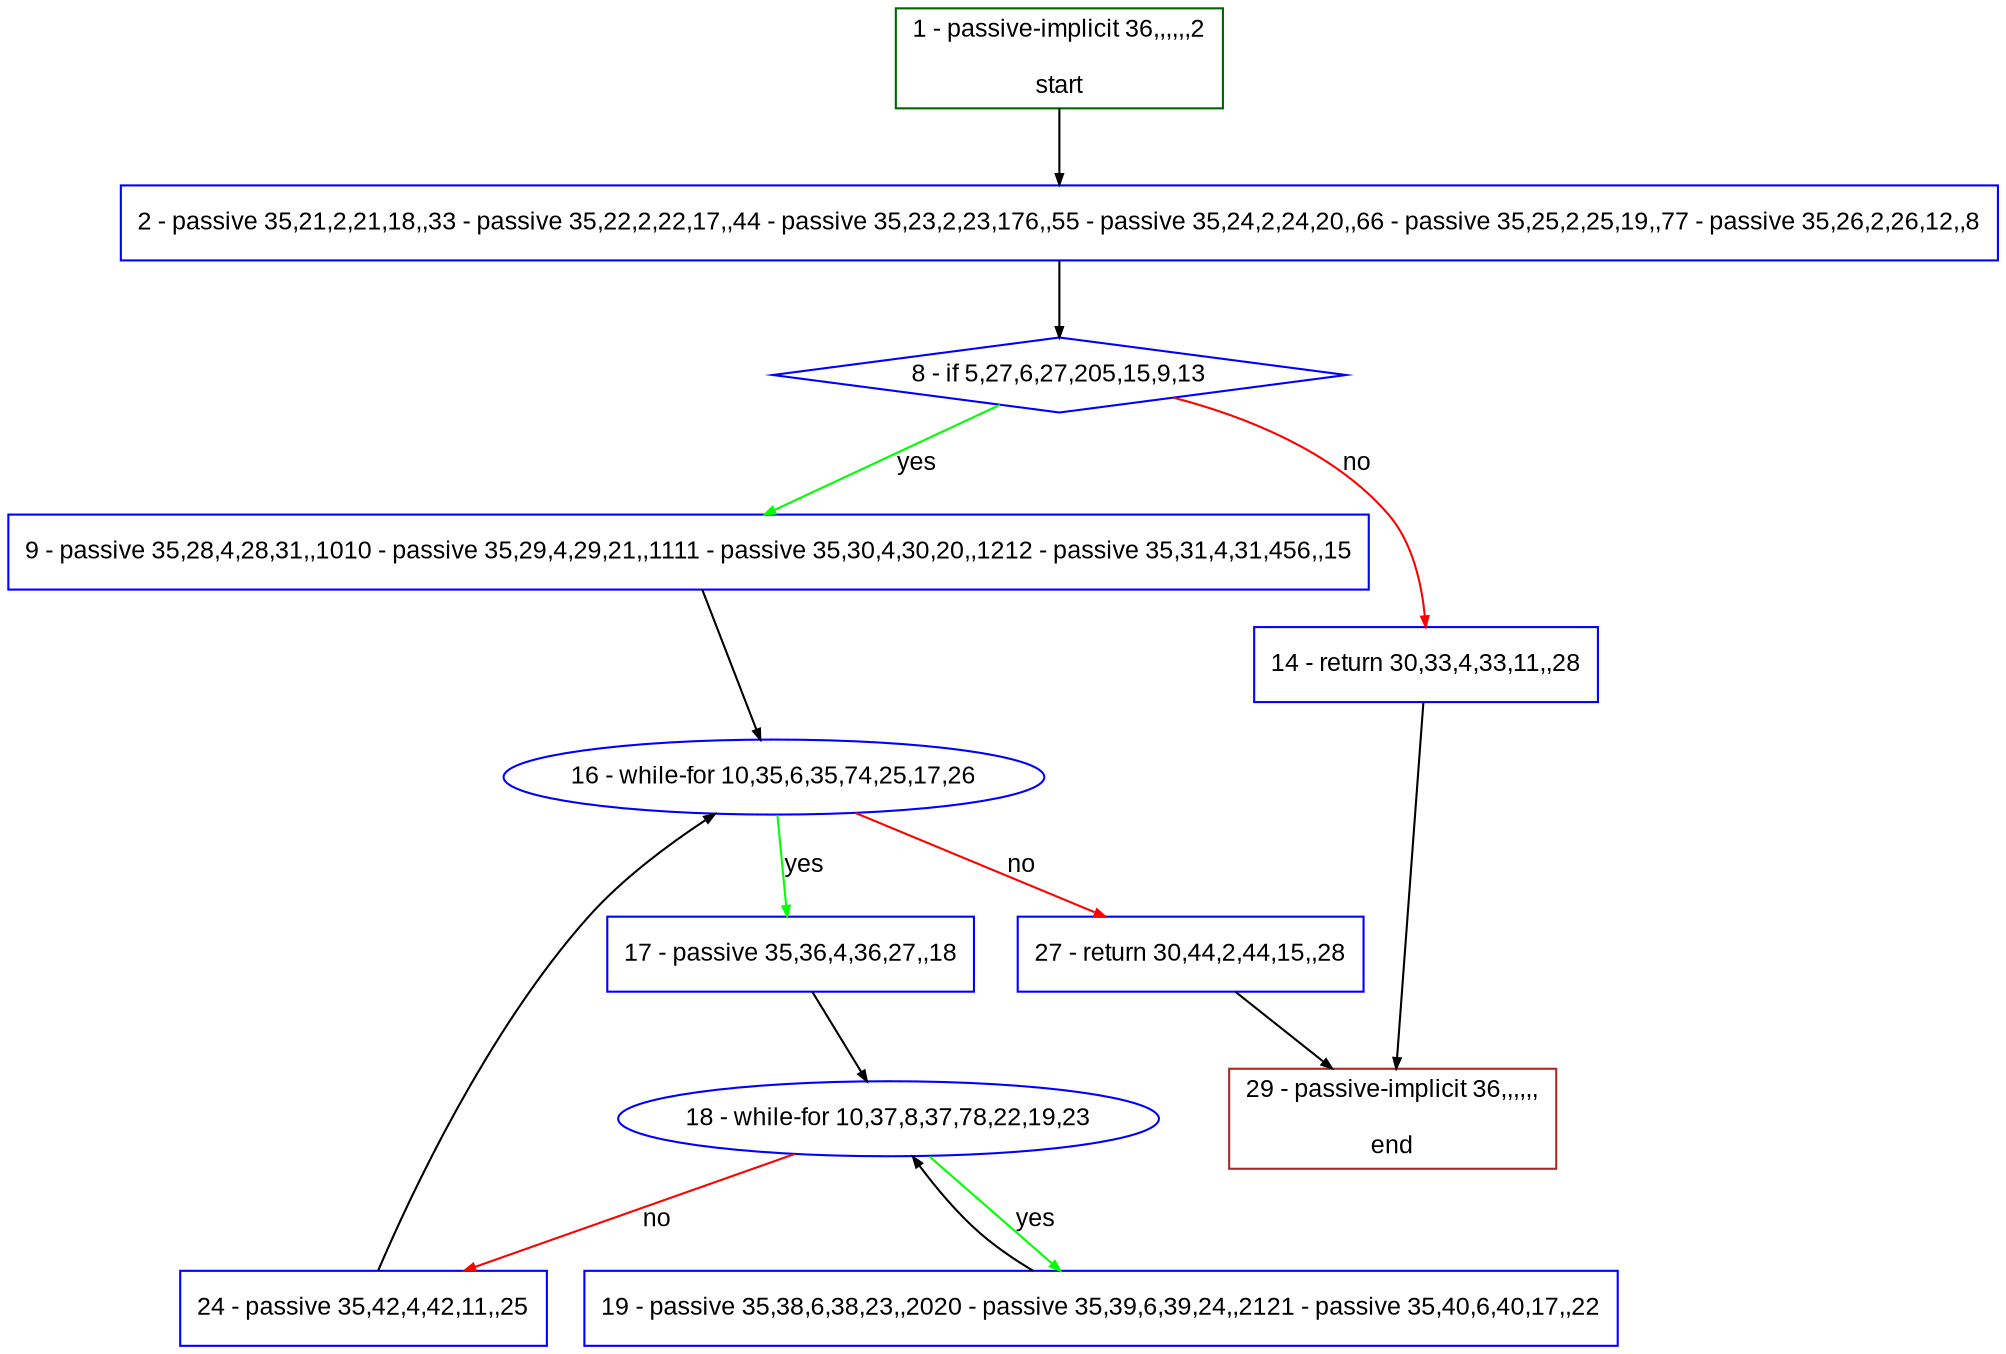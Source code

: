 digraph "" {
  graph [pack="true", label="", fontsize="12", packmode="clust", fontname="Arial", fillcolor="#FFFFCC", bgcolor="white", style="rounded,filled", compound="true"];
  node [node_initialized="no", label="", color="grey", fontsize="12", fillcolor="white", fontname="Arial", style="filled", shape="rectangle", compound="true", fixedsize="false"];
  edge [fontcolor="black", arrowhead="normal", arrowtail="none", arrowsize="0.5", ltail="", label="", color="black", fontsize="12", lhead="", fontname="Arial", dir="forward", compound="true"];
  __N1 [label="2 - passive 35,21,2,21,18,,33 - passive 35,22,2,22,17,,44 - passive 35,23,2,23,176,,55 - passive 35,24,2,24,20,,66 - passive 35,25,2,25,19,,77 - passive 35,26,2,26,12,,8", color="#0000ff", fillcolor="#ffffff", style="filled", shape="box"];
  __N2 [label="1 - passive-implicit 36,,,,,,2\n\nstart", color="#006400", fillcolor="#ffffff", style="filled", shape="box"];
  __N3 [label="8 - if 5,27,6,27,205,15,9,13", color="#0000ff", fillcolor="#ffffff", style="filled", shape="diamond"];
  __N4 [label="9 - passive 35,28,4,28,31,,1010 - passive 35,29,4,29,21,,1111 - passive 35,30,4,30,20,,1212 - passive 35,31,4,31,456,,15", color="#0000ff", fillcolor="#ffffff", style="filled", shape="box"];
  __N5 [label="14 - return 30,33,4,33,11,,28", color="#0000ff", fillcolor="#ffffff", style="filled", shape="box"];
  __N6 [label="16 - while-for 10,35,6,35,74,25,17,26", color="#0000ff", fillcolor="#ffffff", style="filled", shape="oval"];
  __N7 [label="29 - passive-implicit 36,,,,,,\n\nend", color="#a52a2a", fillcolor="#ffffff", style="filled", shape="box"];
  __N8 [label="17 - passive 35,36,4,36,27,,18", color="#0000ff", fillcolor="#ffffff", style="filled", shape="box"];
  __N9 [label="27 - return 30,44,2,44,15,,28", color="#0000ff", fillcolor="#ffffff", style="filled", shape="box"];
  __N10 [label="18 - while-for 10,37,8,37,78,22,19,23", color="#0000ff", fillcolor="#ffffff", style="filled", shape="oval"];
  __N11 [label="19 - passive 35,38,6,38,23,,2020 - passive 35,39,6,39,24,,2121 - passive 35,40,6,40,17,,22", color="#0000ff", fillcolor="#ffffff", style="filled", shape="box"];
  __N12 [label="24 - passive 35,42,4,42,11,,25", color="#0000ff", fillcolor="#ffffff", style="filled", shape="box"];
  __N2 -> __N1 [arrowhead="normal", arrowtail="none", color="#000000", label="", dir="forward"];
  __N1 -> __N3 [arrowhead="normal", arrowtail="none", color="#000000", label="", dir="forward"];
  __N3 -> __N4 [arrowhead="normal", arrowtail="none", color="#00ff00", label="yes", dir="forward"];
  __N3 -> __N5 [arrowhead="normal", arrowtail="none", color="#ff0000", label="no", dir="forward"];
  __N4 -> __N6 [arrowhead="normal", arrowtail="none", color="#000000", label="", dir="forward"];
  __N5 -> __N7 [arrowhead="normal", arrowtail="none", color="#000000", label="", dir="forward"];
  __N6 -> __N8 [arrowhead="normal", arrowtail="none", color="#00ff00", label="yes", dir="forward"];
  __N6 -> __N9 [arrowhead="normal", arrowtail="none", color="#ff0000", label="no", dir="forward"];
  __N8 -> __N10 [arrowhead="normal", arrowtail="none", color="#000000", label="", dir="forward"];
  __N10 -> __N11 [arrowhead="normal", arrowtail="none", color="#00ff00", label="yes", dir="forward"];
  __N11 -> __N10 [arrowhead="normal", arrowtail="none", color="#000000", label="", dir="forward"];
  __N10 -> __N12 [arrowhead="normal", arrowtail="none", color="#ff0000", label="no", dir="forward"];
  __N12 -> __N6 [arrowhead="normal", arrowtail="none", color="#000000", label="", dir="forward"];
  __N9 -> __N7 [arrowhead="normal", arrowtail="none", color="#000000", label="", dir="forward"];
}
